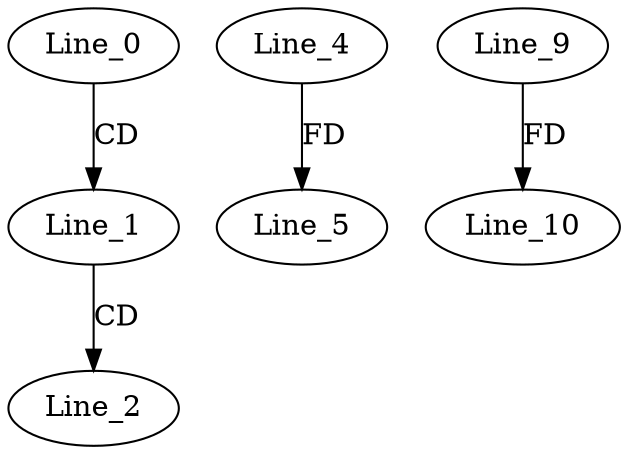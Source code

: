 digraph G {
  Line_0;
  Line_1;
  Line_2;
  Line_4;
  Line_5;
  Line_9;
  Line_10;
  Line_0 -> Line_1 [ label="CD" ];
  Line_1 -> Line_2 [ label="CD" ];
  Line_4 -> Line_5 [ label="FD" ];
  Line_9 -> Line_10 [ label="FD" ];
}
